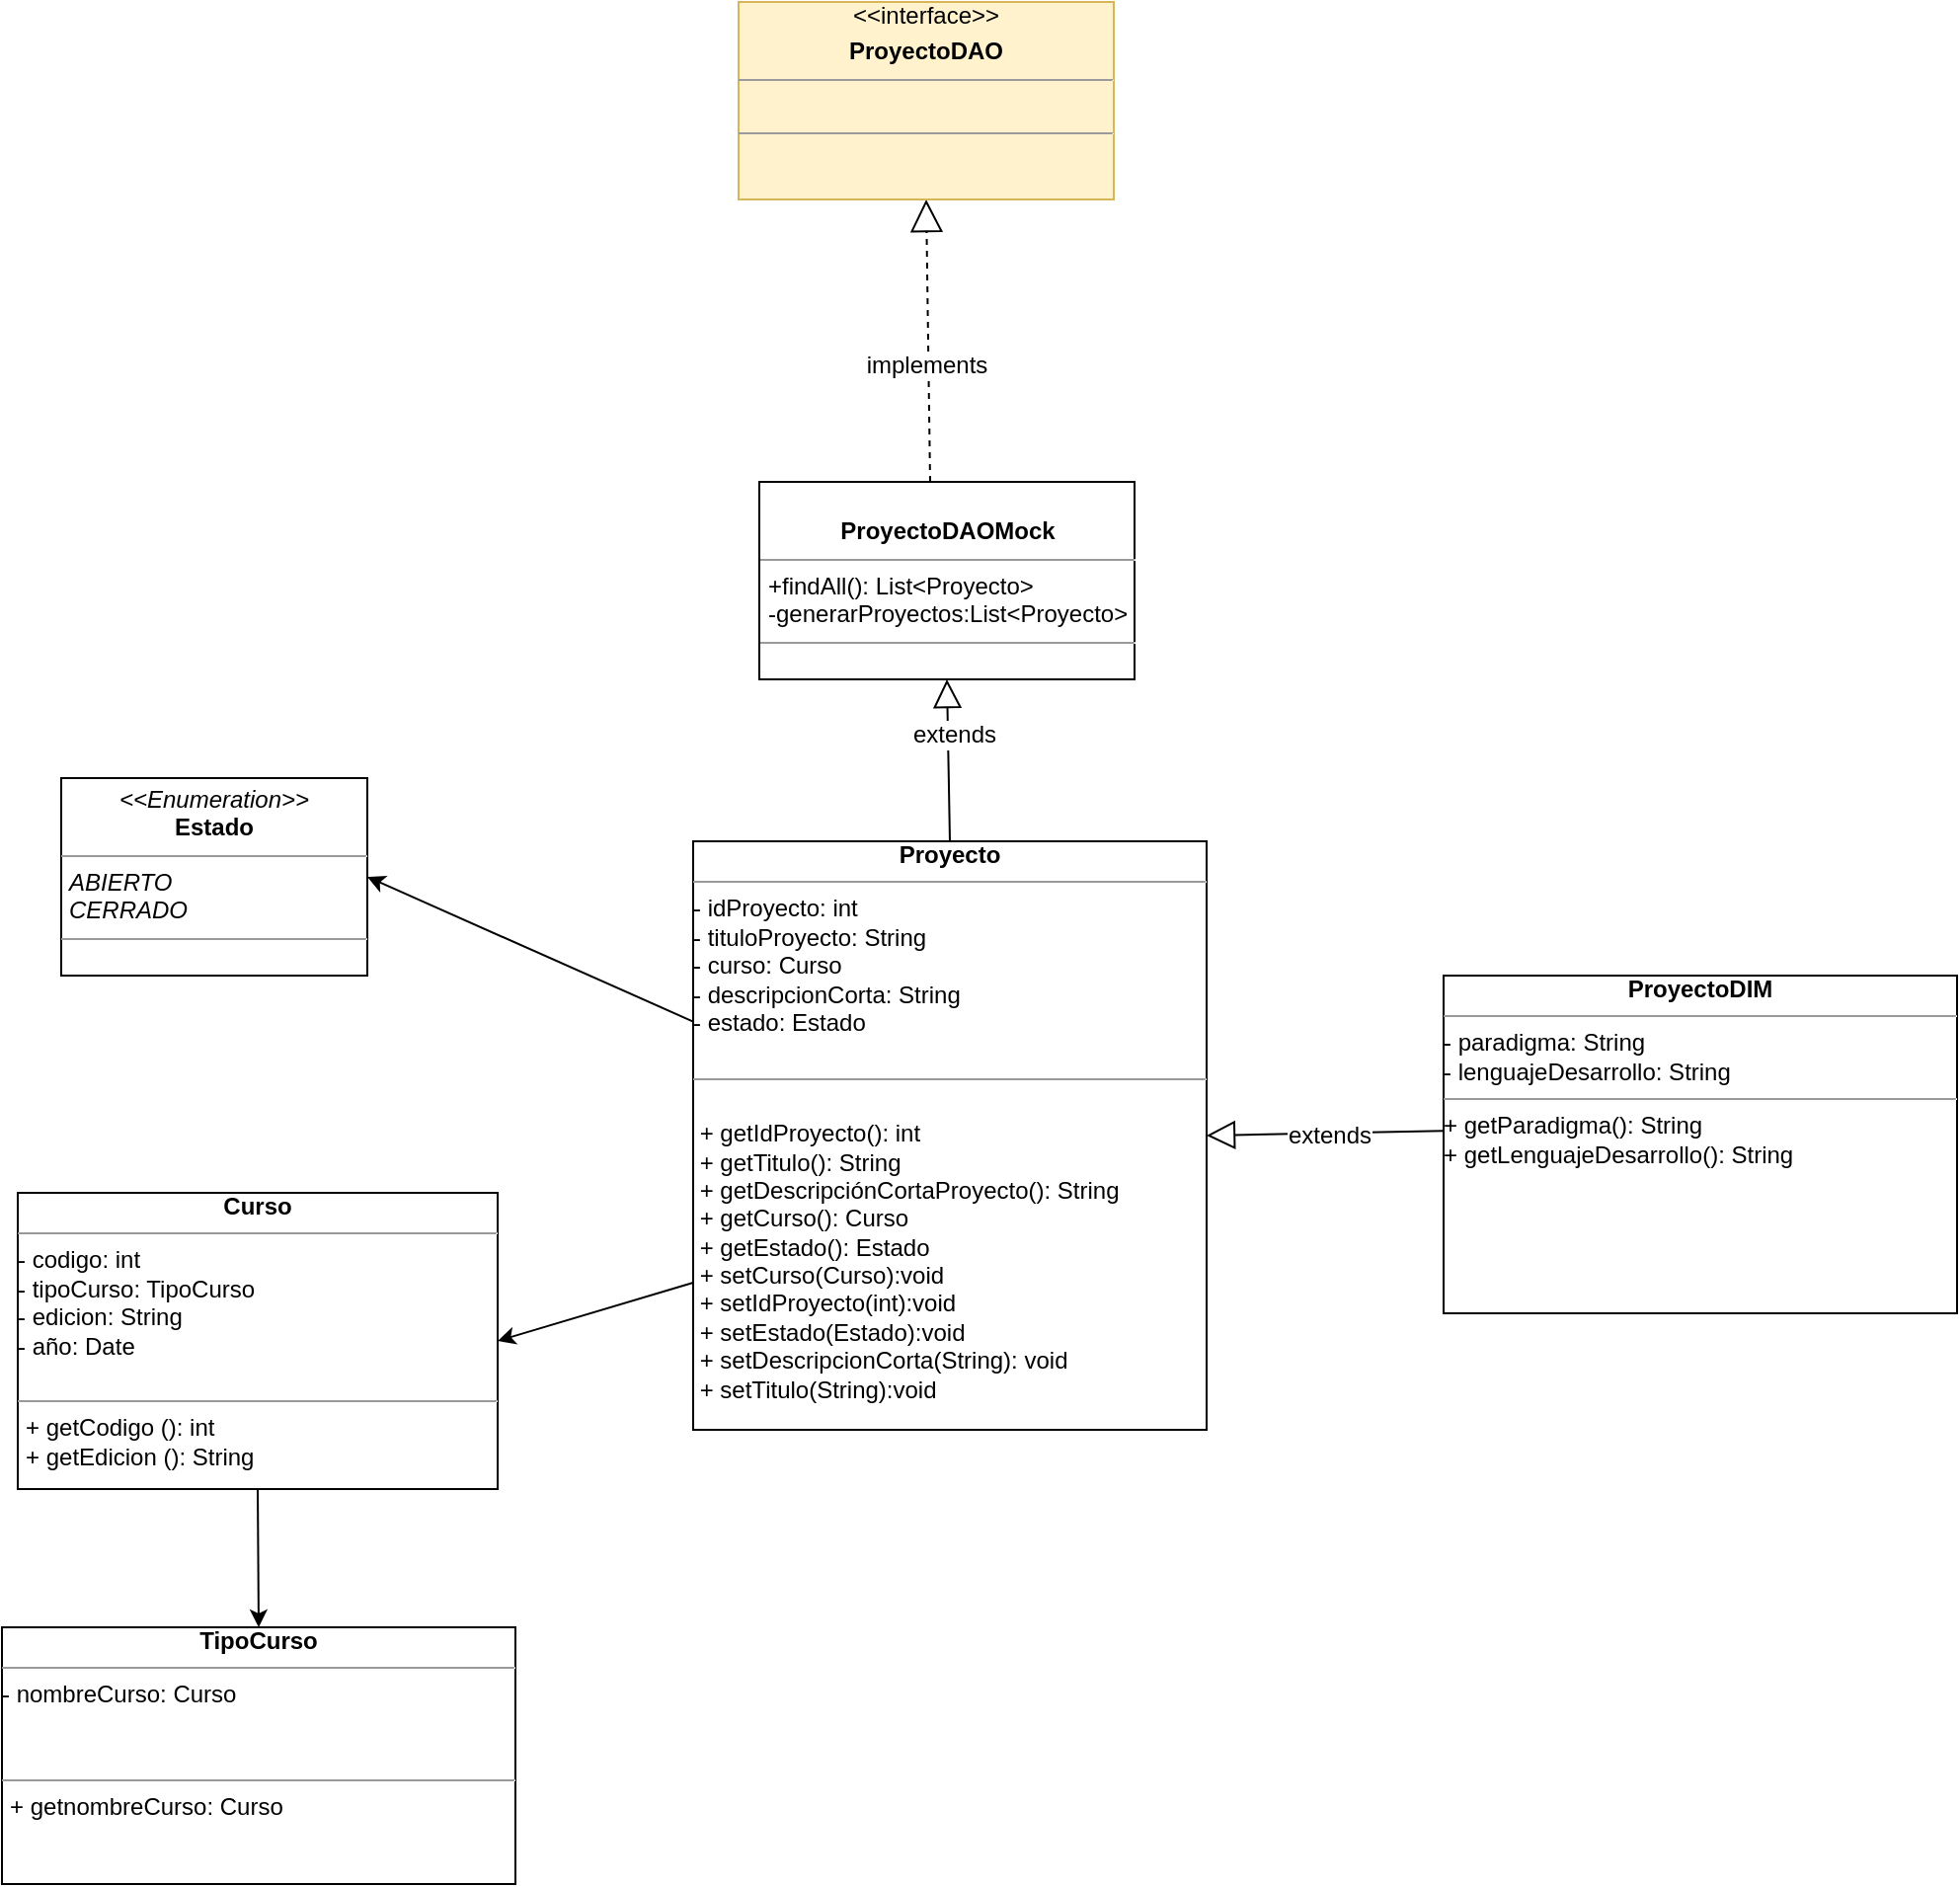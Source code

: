 <?xml version="1.0" encoding="UTF-8"?>
<mxfile version="10.6.8" type="device"><diagram id="I-B8EDZrbLqvCMeHn2cE" name="Page-1"><mxGraphModel dx="1720" dy="530" grid="1" gridSize="10" guides="1" tooltips="1" connect="1" arrows="1" fold="1" page="1" pageScale="1" pageWidth="827" pageHeight="1169" math="0" shadow="0"><root><mxCell id="0"/><mxCell id="1" parent="0"/><mxCell id="KRILYHSjWtfLwpF4VMfc-41" value="" style="rounded=0;orthogonalLoop=1;jettySize=auto;html=1;entryX=1;entryY=0.5;entryDx=0;entryDy=0;" edge="1" parent="1" source="PXhZUpp890VYgqMe35Fx-2" target="KRILYHSjWtfLwpF4VMfc-4"><mxGeometry relative="1" as="geometry"><mxPoint x="140" y="661.5" as="targetPoint"/></mxGeometry></mxCell><mxCell id="PXhZUpp890VYgqMe35Fx-2" value="&lt;div align=&quot;center&quot;&gt;&lt;b&gt;Proyecto&lt;/b&gt;&lt;/div&gt;&lt;hr size=&quot;1&quot;&gt;&lt;div&gt;- idProyecto: int&lt;/div&gt;&lt;div&gt;- tituloProyecto: String&lt;/div&gt;&lt;div&gt;- curso: Curso&lt;/div&gt;&lt;div&gt;- descripcionCorta: String&lt;br&gt;&lt;/div&gt;- estado: Estado&amp;nbsp;&lt;div&gt;&lt;br&gt;&lt;/div&gt;&lt;hr size=&quot;1&quot;&gt;&lt;p style=&quot;margin: 0px 0px 0px 4px&quot;&gt;&lt;br&gt;&lt;/p&gt;&lt;div&gt;&amp;nbsp;+ getIdProyecto(): int&lt;/div&gt;&lt;div&gt;&amp;nbsp;+ getTitulo(): String&lt;/div&gt;&lt;div&gt;&amp;nbsp;+ getDescripciónCortaProyecto(): String&lt;/div&gt;&amp;nbsp;+ getCurso(): Curso&lt;div&gt;&amp;nbsp;+ getEstado(): Estado &lt;br&gt;&lt;/div&gt;&lt;div&gt;&amp;nbsp;+ setCurso(Curso):void&lt;/div&gt;&lt;div&gt;&amp;nbsp;+ setIdProyecto(int):void&lt;/div&gt;&lt;div&gt;&amp;nbsp;+ setEstado(Estado):void&lt;/div&gt;&lt;div&gt;&amp;nbsp;+ setDescripcionCorta(String): void&lt;br&gt;&lt;/div&gt;&lt;div&gt;&amp;nbsp;+ setTitulo(String):void&lt;br&gt;&lt;/div&gt;&lt;br&gt;&lt;p&gt;&lt;br&gt;&lt;/p&gt;" style="verticalAlign=top;align=left;overflow=fill;fontSize=12;fontFamily=Helvetica;html=1;" parent="1" vertex="1"><mxGeometry x="220" y="542" width="260" height="298" as="geometry"/></mxCell><mxCell id="PXhZUpp890VYgqMe35Fx-24" value="" style="endArrow=block;html=1;endFill=0;strokeWidth=1;endSize=14;dashed=1;rounded=0;entryX=0.5;entryY=1;entryDx=0;entryDy=0;exitX=0.438;exitY=0.022;exitDx=0;exitDy=0;exitPerimeter=0;" parent="1" edge="1"><mxGeometry width="50" height="50" relative="1" as="geometry"><mxPoint x="340" y="360" as="sourcePoint"/><mxPoint x="338" y="217" as="targetPoint"/><Array as="points"/></mxGeometry></mxCell><mxCell id="KRILYHSjWtfLwpF4VMfc-33" value="implements" style="text;html=1;resizable=0;points=[];align=center;verticalAlign=middle;labelBackgroundColor=#ffffff;" vertex="1" connectable="0" parent="PXhZUpp890VYgqMe35Fx-24"><mxGeometry x="-0.175" y="1" relative="1" as="geometry"><mxPoint as="offset"/></mxGeometry></mxCell><mxCell id="PXhZUpp890VYgqMe35Fx-42" value="&lt;div align=&quot;center&quot;&gt;&lt;b&gt;ProyectoDIM&lt;/b&gt;&lt;/div&gt;&lt;hr size=&quot;1&quot;&gt;&lt;div&gt;- paradigma: String&lt;/div&gt;- lenguajeDesarrollo: String&lt;br&gt;&lt;hr size=&quot;1&quot;&gt;&lt;div&gt;+ getParadigma(): String&lt;br&gt;&lt;div&gt;+ getLenguajeDesarrollo(): String&lt;/div&gt;&lt;br&gt;&lt;/div&gt;&lt;p&gt;&lt;br&gt;&lt;/p&gt;" style="verticalAlign=top;align=left;overflow=fill;fontSize=12;fontFamily=Helvetica;html=1;" parent="1" vertex="1"><mxGeometry x="600" y="610" width="260" height="171" as="geometry"/></mxCell><mxCell id="PXhZUpp890VYgqMe35Fx-43" value="&lt;div align=&quot;center&quot;&gt;&lt;b&gt;Curso&lt;/b&gt;&lt;/div&gt;&lt;hr size=&quot;1&quot;&gt;&lt;div&gt;- codigo: int&lt;/div&gt;&lt;div&gt;- tipoCurso: TipoCurso&lt;br&gt;&lt;/div&gt;&lt;div&gt;- edicion: String&lt;/div&gt;&lt;div&gt;- año: Date&lt;/div&gt;&lt;div&gt;&lt;br&gt;&lt;/div&gt;&lt;hr size=&quot;1&quot;&gt;&lt;p style=&quot;margin: 0px 0px 0px 4px&quot;&gt;+ getCodigo (): int&lt;/p&gt;&lt;p style=&quot;margin: 0px 0px 0px 4px&quot;&gt;+ getEdicion (): String&lt;br&gt;&lt;/p&gt;" style="verticalAlign=top;align=left;overflow=fill;fontSize=12;fontFamily=Helvetica;html=1;" parent="1" vertex="1"><mxGeometry x="-122" y="720" width="243" height="150" as="geometry"/></mxCell><mxCell id="PXhZUpp890VYgqMe35Fx-44" value="&lt;div align=&quot;center&quot;&gt;&lt;b&gt;TipoCurso&lt;/b&gt;&lt;/div&gt;&lt;hr size=&quot;1&quot;&gt;&lt;div&gt;- nombreCurso: Curso&lt;/div&gt;&lt;div&gt;&lt;br&gt;&lt;/div&gt;&lt;div&gt;&lt;br&gt;&lt;/div&gt;&lt;hr size=&quot;1&quot;&gt;&lt;p style=&quot;margin: 0px 0px 0px 4px&quot;&gt;+ getnombreCurso: Curso&lt;/p&gt;&lt;p style=&quot;margin: 0px 0px 0px 4px&quot;&gt;&lt;br&gt;&lt;/p&gt;&lt;p style=&quot;margin: 0px 0px 0px 4px&quot;&gt;&lt;br&gt;&lt;/p&gt;" style="verticalAlign=top;align=left;overflow=fill;fontSize=12;fontFamily=Helvetica;html=1;" parent="1" vertex="1"><mxGeometry x="-130" y="940" width="260" height="130" as="geometry"/></mxCell><mxCell id="i4DTDAgW_VjmUJATWi---32" value="" style="endArrow=block;endFill=0;endSize=12;html=1;fontColor=none;exitX=0;exitY=0.46;exitDx=0;exitDy=0;exitPerimeter=0;entryX=1;entryY=0.5;entryDx=0;entryDy=0;" parent="1" source="PXhZUpp890VYgqMe35Fx-42" target="PXhZUpp890VYgqMe35Fx-2" edge="1"><mxGeometry width="160" relative="1" as="geometry"><mxPoint x="550" y="900" as="sourcePoint"/><mxPoint x="710" y="900" as="targetPoint"/></mxGeometry></mxCell><mxCell id="KRILYHSjWtfLwpF4VMfc-31" value="extends" style="text;html=1;resizable=0;points=[];align=center;verticalAlign=middle;labelBackgroundColor=#ffffff;" vertex="1" connectable="0" parent="i4DTDAgW_VjmUJATWi---32"><mxGeometry x="-0.03" y="1" relative="1" as="geometry"><mxPoint as="offset"/></mxGeometry></mxCell><mxCell id="KRILYHSjWtfLwpF4VMfc-4" value="&lt;p style=&quot;margin: 0px ; margin-top: 4px ; text-align: center&quot;&gt;&lt;i&gt;&amp;lt;&amp;lt;Enumeration&amp;gt;&amp;gt;&lt;/i&gt;&lt;br&gt;&lt;b&gt;Estado&lt;/b&gt;&lt;/p&gt;&lt;hr size=&quot;1&quot;&gt;&lt;p style=&quot;margin: 0px ; margin-left: 4px&quot;&gt;&lt;i&gt;ABIERTO&lt;/i&gt;&lt;/p&gt;&lt;p style=&quot;margin: 0px ; margin-left: 4px&quot;&gt;&lt;i&gt;CERRADO&lt;/i&gt;&lt;br&gt;&lt;/p&gt;&lt;hr size=&quot;1&quot;&gt;" style="verticalAlign=top;align=left;overflow=fill;fontSize=12;fontFamily=Helvetica;html=1;" vertex="1" parent="1"><mxGeometry x="-100" y="510" width="155" height="100" as="geometry"/></mxCell><mxCell id="KRILYHSjWtfLwpF4VMfc-24" value="&lt;p style=&quot;margin: 0px ; margin-top: 4px ; text-align: center&quot;&gt;&lt;br&gt;&lt;b&gt;ProyectoDAOMock&lt;/b&gt;&lt;br&gt;&lt;/p&gt;&lt;hr size=&quot;1&quot;&gt;&lt;p style=&quot;margin: 0px ; margin-left: 4px&quot;&gt;+findAll(): List&amp;lt;Proyecto&amp;gt;&lt;/p&gt;&lt;p style=&quot;margin: 0px ; margin-left: 4px&quot;&gt;-generarProyectos:List&amp;lt;Proyecto&amp;gt;&lt;br&gt;&lt;/p&gt;&lt;hr size=&quot;1&quot;&gt;" style="verticalAlign=top;align=left;overflow=fill;fontSize=12;fontFamily=Helvetica;html=1;" vertex="1" parent="1"><mxGeometry x="253.5" y="360" width="190" height="100" as="geometry"/></mxCell><mxCell id="KRILYHSjWtfLwpF4VMfc-28" value="" style="endArrow=block;endFill=0;endSize=12;html=1;entryX=0.5;entryY=1;entryDx=0;entryDy=0;exitX=0.5;exitY=0;exitDx=0;exitDy=0;" edge="1" parent="1" source="PXhZUpp890VYgqMe35Fx-2" target="KRILYHSjWtfLwpF4VMfc-24"><mxGeometry width="160" relative="1" as="geometry"><mxPoint x="-80" y="1170" as="sourcePoint"/><mxPoint x="80" y="1170" as="targetPoint"/></mxGeometry></mxCell><mxCell id="KRILYHSjWtfLwpF4VMfc-32" value="extends" style="text;html=1;resizable=0;points=[];align=center;verticalAlign=middle;labelBackgroundColor=#ffffff;" vertex="1" connectable="0" parent="KRILYHSjWtfLwpF4VMfc-28"><mxGeometry x="0.316" y="-3" relative="1" as="geometry"><mxPoint as="offset"/></mxGeometry></mxCell><mxCell id="KRILYHSjWtfLwpF4VMfc-39" value="&lt;div align=&quot;center&quot;&gt;&amp;lt;&amp;lt;interface&amp;gt;&amp;gt;&lt;/div&gt;&lt;p style=&quot;margin: 0px ; margin-top: 4px ; text-align: center&quot;&gt;&lt;b&gt;ProyectoDAO&lt;/b&gt;&lt;br&gt;&lt;/p&gt;&lt;hr size=&quot;1&quot;&gt;&lt;p style=&quot;margin: 0px ; margin-left: 4px&quot;&gt;&lt;br&gt;&lt;/p&gt;&lt;hr size=&quot;1&quot;&gt;" style="verticalAlign=top;align=left;overflow=fill;fontSize=12;fontFamily=Helvetica;html=1;fillColor=#fff2cc;strokeColor=#d6b656;" vertex="1" parent="1"><mxGeometry x="243" y="117" width="190" height="100" as="geometry"/></mxCell><mxCell id="KRILYHSjWtfLwpF4VMfc-42" value="" style="rounded=0;orthogonalLoop=1;jettySize=auto;html=1;entryX=1;entryY=0.5;entryDx=0;entryDy=0;exitX=0;exitY=0.75;exitDx=0;exitDy=0;" edge="1" parent="1" source="PXhZUpp890VYgqMe35Fx-2" target="PXhZUpp890VYgqMe35Fx-43"><mxGeometry relative="1" as="geometry"><mxPoint x="230" y="626.771" as="sourcePoint"/><mxPoint x="65" y="570" as="targetPoint"/></mxGeometry></mxCell><mxCell id="KRILYHSjWtfLwpF4VMfc-43" value="" style="rounded=0;orthogonalLoop=1;jettySize=auto;html=1;entryX=0.5;entryY=0;entryDx=0;entryDy=0;exitX=0.5;exitY=1;exitDx=0;exitDy=0;" edge="1" parent="1" source="PXhZUpp890VYgqMe35Fx-43" target="PXhZUpp890VYgqMe35Fx-44"><mxGeometry relative="1" as="geometry"><mxPoint x="230" y="731" as="sourcePoint"/><mxPoint x="131" y="805" as="targetPoint"/></mxGeometry></mxCell></root></mxGraphModel></diagram></mxfile>